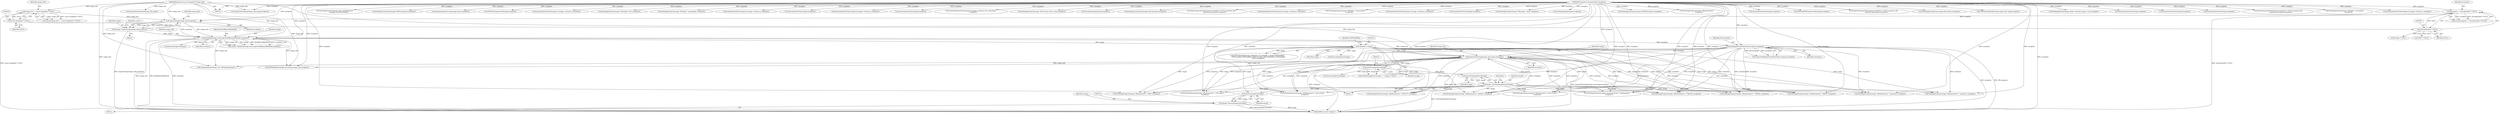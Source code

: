 digraph "0_ImageMagick_6e48aa92ff4e6e95424300ecd52a9ea453c19c60@pointer" {
"1000306" [label="(Call,DestroyImageList(image))"];
"1000232" [label="(Call,(thandle_t) image)"];
"1000202" [label="(Call,OpenBlob(image_info,image,ReadBinaryBlobMode,exception))"];
"1000197" [label="(Call,AcquireImage(image_info,exception))"];
"1000157" [label="(Call,image_info != (const ImageInfo *) NULL)"];
"1000117" [label="(MethodParameterIn,const ImageInfo *image_info)"];
"1000159" [label="(Call,(const ImageInfo *) NULL)"];
"1000184" [label="(Call,exception != (ExceptionInfo *) NULL)"];
"1000118" [label="(MethodParameterIn,ExceptionInfo *exception)"];
"1000186" [label="(Call,(ExceptionInfo *) NULL)"];
"1000195" [label="(Call,image=AcquireImage(image_info,exception))"];
"1000334" [label="(Call,image=SyncNextImageInList(image))"];
"1000336" [label="(Call,SyncNextImageInList(image))"];
"1000318" [label="(Call,GetNextImageInList(image))"];
"1000312" [label="(Call,AcquireNextImage(image_info,image,exception))"];
"1000222" [label="(Call,SetMagickThreadValue(tiff_exception,exception))"];
"1000304" [label="(Call,image=DestroyImageList(image))"];
"1000227" [label="(Call,TIFFClientOpen(image->filename,\"rb\",(thandle_t) image,TIFFReadBlob,\n    TIFFWriteBlob,TIFFSeekBlob,TIFFCloseBlob,TIFFGetBlobSize,TIFFMapBlob,\n    TIFFUnmapBlob))"];
"1000204" [label="(Identifier,image)"];
"1000224" [label="(Identifier,exception)"];
"1000544" [label="(Call,SetImageProperty(image,\"tiff:photometric\",\"separated\",exception))"];
"1000727" [label="(Call,SetImageColorspace(image,CMYKColorspace,exception))"];
"1000118" [label="(MethodParameterIn,ExceptionInfo *exception)"];
"1000203" [label="(Identifier,image_info)"];
"1000623" [label="(Call,GetImageProperty(image,\"tiff:photometric\",\n          exception))"];
"1002126" [label="(Call,SyncAuthenticPixels(image,exception))"];
"1000760" [label="(Call,TIFFGetEXIFProperties(tiff,image,exception))"];
"1002115" [label="(Call,ImportQuantumPixels(image,(CacheView *) NULL,quantum_info,\n            quantum_type,pixels,exception))"];
"1002746" [label="(Call,SetImageStorageClass(image,DirectClass,exception))"];
"1000484" [label="(Call,SetImageProperty(image,\"tiff:photometric\",\"palette\",exception))"];
"1000335" [label="(Identifier,image)"];
"1000183" [label="(Call,assert(exception != (ExceptionInfo *) NULL))"];
"1000739" [label="(Call,TIFFGetProfiles(tiff,image,image_info->ping,exception))"];
"1000201" [label="(Identifier,status)"];
"1001407" [label="(Call,SetImageExtent(image,image->columns,image->rows,exception))"];
"1000301" [label="(Block,)"];
"1002500" [label="(Call,SyncAuthenticPixels(image,exception))"];
"1003457" [label="(Call,TIFFReadPhotoshopLayers(image,image_info,exception))"];
"1000312" [label="(Call,AcquireNextImage(image_info,image,exception))"];
"1000188" [label="(Identifier,NULL)"];
"1000222" [label="(Call,SetMagickThreadValue(tiff_exception,exception))"];
"1000185" [label="(Identifier,exception)"];
"1000199" [label="(Identifier,exception)"];
"1000752" [label="(Call,GetImageOption(image_info,\"tiff:exif-properties\"))"];
"1000336" [label="(Call,SyncNextImageInList(image))"];
"1000564" [label="(Call,SetImageProperty(image,\"tiff:photometric\",\"unknown\",exception))"];
"1000524" [label="(Call,SetImageProperty(image,\"tiff:photometric\",\"LOGLUV\",exception))"];
"1001925" [label="(Call,SyncAuthenticPixels(image,exception))"];
"1000286" [label="(Identifier,i)"];
"1002685" [label="(Call,SyncAuthenticPixels(image,exception))"];
"1000119" [label="(Block,)"];
"1000159" [label="(Call,(const ImageInfo *) NULL)"];
"1000198" [label="(Identifier,image_info)"];
"1000217" [label="(Call,(Image *) NULL)"];
"1000157" [label="(Call,image_info != (const ImageInfo *) NULL)"];
"1000554" [label="(Call,SetImageProperty(image,\"tiff:photometric\",\"YCBCR\",exception))"];
"1003410" [label="(Call,AcquireNextImage(image_info,image,exception))"];
"1000117" [label="(MethodParameterIn,const ImageInfo *image_info)"];
"1001914" [label="(Call,ImportQuantumPixels(image,(CacheView *) NULL,quantum_info,\n            quantum_type,pixels,exception))"];
"1000235" [label="(Identifier,TIFFReadBlob)"];
"1000306" [label="(Call,DestroyImageList(image))"];
"1000245" [label="(Call,(TIFF *) NULL)"];
"1001575" [label="(Call,SetImageProperty(image,\"tiff:alpha\",\"associated\",\n                  exception))"];
"1000287" [label="(Block,)"];
"1000232" [label="(Call,(thandle_t) image)"];
"1000334" [label="(Call,image=SyncNextImageInList(image))"];
"1003487" [label="(MethodReturn,static Image *)"];
"1003202" [label="(Call,QueueAuthenticPixels(image,0,y,image->columns,1,exception))"];
"1000305" [label="(Identifier,image)"];
"1000474" [label="(Call,SetImageProperty(image,\"tiff:photometric\",\"min-is-white\",\n          exception))"];
"1000161" [label="(Identifier,NULL)"];
"1001092" [label="(Call,SetImageProperty(image,\"jpeg:sampling-factor\",\n                 sampling_factor,exception))"];
"1000452" [label="(Call,SetImageProperty(image,\"quantum:format\",\"floating-point\",\n        exception))"];
"1000719" [label="(Call,SetImageColorspace(image,GRAYColorspace,exception))"];
"1001425" [label="(Call,AcquireQuantumInfo(image_info,image))"];
"1000200" [label="(Call,status=OpenBlob(image_info,image,ReadBinaryBlobMode,exception))"];
"1000186" [label="(Call,(ExceptionInfo *) NULL)"];
"1000184" [label="(Call,exception != (ExceptionInfo *) NULL)"];
"1000195" [label="(Call,image=AcquireImage(image_info,exception))"];
"1000314" [label="(Identifier,image)"];
"1001176" [label="(Call,AcquireImageColormap(image,colors,exception))"];
"1000534" [label="(Call,SetImageProperty(image,\"tiff:photometric\",\"MASK\",exception))"];
"1000746" [label="(Call,TIFFGetProperties(tiff,image,exception))"];
"1000337" [label="(Identifier,image)"];
"1002379" [label="(Call,QueueAuthenticPixels(image,0,y,image->columns,1,exception))"];
"1000315" [label="(Identifier,exception)"];
"1000234" [label="(Identifier,image)"];
"1000197" [label="(Call,AcquireImage(image_info,exception))"];
"1000687" [label="(Call,SetImageProperty(image,\"tiff:endian\",\"lsb\",exception))"];
"1000318" [label="(Call,GetNextImageInList(image))"];
"1001524" [label="(Call,SetImageProperty(image,\"tiff:alpha\",\"unspecified\",exception))"];
"1002207" [label="(Call,GetAuthenticPixels(image,0,y,image->columns,1,exception))"];
"1000494" [label="(Call,SetImageProperty(image,\"tiff:photometric\",\"RGB\",exception))"];
"1000158" [label="(Identifier,image_info)"];
"1000196" [label="(Identifier,image)"];
"1002304" [label="(Call,SyncAuthenticPixels(image,exception))"];
"1000223" [label="(Identifier,tiff_exception)"];
"1000304" [label="(Call,image=DestroyImageList(image))"];
"1002097" [label="(Call,QueueAuthenticPixels(image,0,y,image->columns,1,exception))"];
"1003292" [label="(Call,SyncAuthenticPixels(image,exception))"];
"1002837" [label="(Call,QueueAuthenticPixels(image,0,y,image->columns,rows_remaining,\n            exception))"];
"1000464" [label="(Call,SetImageProperty(image,\"tiff:photometric\",\"min-is-black\",\n          exception))"];
"1000156" [label="(Call,assert(image_info != (const ImageInfo *) NULL))"];
"1001621" [label="(Call,SetImageProperty(image,\"tiff:rows-per-strip\",value,exception))"];
"1000220" [label="(Call,(void) SetMagickThreadValue(tiff_exception,exception))"];
"1000313" [label="(Identifier,image_info)"];
"1003345" [label="(Call,DecodeLabImage(image,exception))"];
"1000514" [label="(Call,SetImageProperty(image,\"tiff:photometric\",\"CIE Log2(L)\",\n          exception))"];
"1000251" [label="(Call,DestroyImageList(image))"];
"1000214" [label="(Call,DestroyImageList(image))"];
"1000205" [label="(Identifier,ReadBinaryBlobMode)"];
"1000735" [label="(Call,SetImageColorspace(image,LabColorspace,exception))"];
"1002293" [label="(Call,ImportQuantumPixels(image,(CacheView *) NULL,quantum_info,\n              quantum_type,pixels,exception))"];
"1000328" [label="(Call,DestroyImageList(image))"];
"1002560" [label="(Call,QueueAuthenticPixels(image,0,y,image->columns,1,exception))"];
"1000206" [label="(Identifier,exception)"];
"1001589" [label="(Call,SetImageProperty(image,\"tiff:alpha\",\"unassociated\",\n                  exception))"];
"1000319" [label="(Identifier,image)"];
"1001896" [label="(Call,QueueAuthenticPixels(image,0,y,image->columns,1,exception))"];
"1003059" [label="(Call,SyncAuthenticPixels(image,exception))"];
"1000504" [label="(Call,SetImageProperty(image,\"tiff:photometric\",\"CIELAB\",exception))"];
"1000701" [label="(Call,SetImageProperty(image,\"tiff:endian\",\"msb\",exception))"];
"1001373" [label="(Call,GetImageDepth(image,exception))"];
"1000317" [label="(Call,GetNextImageInList(image) == (Image *) NULL)"];
"1000307" [label="(Identifier,image)"];
"1000202" [label="(Call,OpenBlob(image_info,image,ReadBinaryBlobMode,exception))"];
"1000306" -> "1000304"  [label="AST: "];
"1000306" -> "1000307"  [label="CFG: "];
"1000307" -> "1000306"  [label="AST: "];
"1000304" -> "1000306"  [label="CFG: "];
"1000306" -> "1000304"  [label="DDG: image"];
"1000232" -> "1000306"  [label="DDG: image"];
"1000334" -> "1000306"  [label="DDG: image"];
"1000232" -> "1000227"  [label="AST: "];
"1000232" -> "1000234"  [label="CFG: "];
"1000233" -> "1000232"  [label="AST: "];
"1000234" -> "1000232"  [label="AST: "];
"1000235" -> "1000232"  [label="CFG: "];
"1000232" -> "1000227"  [label="DDG: image"];
"1000202" -> "1000232"  [label="DDG: image"];
"1000232" -> "1000251"  [label="DDG: image"];
"1000232" -> "1000312"  [label="DDG: image"];
"1000232" -> "1000452"  [label="DDG: image"];
"1000232" -> "1000464"  [label="DDG: image"];
"1000232" -> "1000474"  [label="DDG: image"];
"1000232" -> "1000484"  [label="DDG: image"];
"1000232" -> "1000494"  [label="DDG: image"];
"1000232" -> "1000504"  [label="DDG: image"];
"1000232" -> "1000514"  [label="DDG: image"];
"1000232" -> "1000524"  [label="DDG: image"];
"1000232" -> "1000534"  [label="DDG: image"];
"1000232" -> "1000544"  [label="DDG: image"];
"1000232" -> "1000554"  [label="DDG: image"];
"1000232" -> "1000564"  [label="DDG: image"];
"1000202" -> "1000200"  [label="AST: "];
"1000202" -> "1000206"  [label="CFG: "];
"1000203" -> "1000202"  [label="AST: "];
"1000204" -> "1000202"  [label="AST: "];
"1000205" -> "1000202"  [label="AST: "];
"1000206" -> "1000202"  [label="AST: "];
"1000200" -> "1000202"  [label="CFG: "];
"1000202" -> "1003487"  [label="DDG: exception"];
"1000202" -> "1003487"  [label="DDG: image_info"];
"1000202" -> "1003487"  [label="DDG: ReadBinaryBlobMode"];
"1000202" -> "1000200"  [label="DDG: image_info"];
"1000202" -> "1000200"  [label="DDG: image"];
"1000202" -> "1000200"  [label="DDG: ReadBinaryBlobMode"];
"1000202" -> "1000200"  [label="DDG: exception"];
"1000197" -> "1000202"  [label="DDG: image_info"];
"1000197" -> "1000202"  [label="DDG: exception"];
"1000117" -> "1000202"  [label="DDG: image_info"];
"1000195" -> "1000202"  [label="DDG: image"];
"1000118" -> "1000202"  [label="DDG: exception"];
"1000202" -> "1000214"  [label="DDG: image"];
"1000202" -> "1000222"  [label="DDG: exception"];
"1000202" -> "1000312"  [label="DDG: image_info"];
"1000202" -> "1000752"  [label="DDG: image_info"];
"1000202" -> "1003457"  [label="DDG: image_info"];
"1000197" -> "1000195"  [label="AST: "];
"1000197" -> "1000199"  [label="CFG: "];
"1000198" -> "1000197"  [label="AST: "];
"1000199" -> "1000197"  [label="AST: "];
"1000195" -> "1000197"  [label="CFG: "];
"1000197" -> "1000195"  [label="DDG: image_info"];
"1000197" -> "1000195"  [label="DDG: exception"];
"1000157" -> "1000197"  [label="DDG: image_info"];
"1000117" -> "1000197"  [label="DDG: image_info"];
"1000184" -> "1000197"  [label="DDG: exception"];
"1000118" -> "1000197"  [label="DDG: exception"];
"1000157" -> "1000156"  [label="AST: "];
"1000157" -> "1000159"  [label="CFG: "];
"1000158" -> "1000157"  [label="AST: "];
"1000159" -> "1000157"  [label="AST: "];
"1000156" -> "1000157"  [label="CFG: "];
"1000157" -> "1003487"  [label="DDG: (const ImageInfo *) NULL"];
"1000157" -> "1000156"  [label="DDG: image_info"];
"1000157" -> "1000156"  [label="DDG: (const ImageInfo *) NULL"];
"1000117" -> "1000157"  [label="DDG: image_info"];
"1000159" -> "1000157"  [label="DDG: NULL"];
"1000117" -> "1000116"  [label="AST: "];
"1000117" -> "1003487"  [label="DDG: image_info"];
"1000117" -> "1000312"  [label="DDG: image_info"];
"1000117" -> "1000752"  [label="DDG: image_info"];
"1000117" -> "1001425"  [label="DDG: image_info"];
"1000117" -> "1003410"  [label="DDG: image_info"];
"1000117" -> "1003457"  [label="DDG: image_info"];
"1000159" -> "1000161"  [label="CFG: "];
"1000160" -> "1000159"  [label="AST: "];
"1000161" -> "1000159"  [label="AST: "];
"1000159" -> "1000186"  [label="DDG: NULL"];
"1000184" -> "1000183"  [label="AST: "];
"1000184" -> "1000186"  [label="CFG: "];
"1000185" -> "1000184"  [label="AST: "];
"1000186" -> "1000184"  [label="AST: "];
"1000183" -> "1000184"  [label="CFG: "];
"1000184" -> "1003487"  [label="DDG: (ExceptionInfo *) NULL"];
"1000184" -> "1000183"  [label="DDG: exception"];
"1000184" -> "1000183"  [label="DDG: (ExceptionInfo *) NULL"];
"1000118" -> "1000184"  [label="DDG: exception"];
"1000186" -> "1000184"  [label="DDG: NULL"];
"1000118" -> "1000116"  [label="AST: "];
"1000118" -> "1003487"  [label="DDG: exception"];
"1000118" -> "1000222"  [label="DDG: exception"];
"1000118" -> "1000312"  [label="DDG: exception"];
"1000118" -> "1000452"  [label="DDG: exception"];
"1000118" -> "1000464"  [label="DDG: exception"];
"1000118" -> "1000474"  [label="DDG: exception"];
"1000118" -> "1000484"  [label="DDG: exception"];
"1000118" -> "1000494"  [label="DDG: exception"];
"1000118" -> "1000504"  [label="DDG: exception"];
"1000118" -> "1000514"  [label="DDG: exception"];
"1000118" -> "1000524"  [label="DDG: exception"];
"1000118" -> "1000534"  [label="DDG: exception"];
"1000118" -> "1000544"  [label="DDG: exception"];
"1000118" -> "1000554"  [label="DDG: exception"];
"1000118" -> "1000564"  [label="DDG: exception"];
"1000118" -> "1000623"  [label="DDG: exception"];
"1000118" -> "1000687"  [label="DDG: exception"];
"1000118" -> "1000701"  [label="DDG: exception"];
"1000118" -> "1000719"  [label="DDG: exception"];
"1000118" -> "1000727"  [label="DDG: exception"];
"1000118" -> "1000735"  [label="DDG: exception"];
"1000118" -> "1000739"  [label="DDG: exception"];
"1000118" -> "1000746"  [label="DDG: exception"];
"1000118" -> "1000760"  [label="DDG: exception"];
"1000118" -> "1001092"  [label="DDG: exception"];
"1000118" -> "1001176"  [label="DDG: exception"];
"1000118" -> "1001373"  [label="DDG: exception"];
"1000118" -> "1001407"  [label="DDG: exception"];
"1000118" -> "1001524"  [label="DDG: exception"];
"1000118" -> "1001575"  [label="DDG: exception"];
"1000118" -> "1001589"  [label="DDG: exception"];
"1000118" -> "1001621"  [label="DDG: exception"];
"1000118" -> "1001896"  [label="DDG: exception"];
"1000118" -> "1001914"  [label="DDG: exception"];
"1000118" -> "1001925"  [label="DDG: exception"];
"1000118" -> "1002097"  [label="DDG: exception"];
"1000118" -> "1002115"  [label="DDG: exception"];
"1000118" -> "1002126"  [label="DDG: exception"];
"1000118" -> "1002207"  [label="DDG: exception"];
"1000118" -> "1002293"  [label="DDG: exception"];
"1000118" -> "1002304"  [label="DDG: exception"];
"1000118" -> "1002379"  [label="DDG: exception"];
"1000118" -> "1002500"  [label="DDG: exception"];
"1000118" -> "1002560"  [label="DDG: exception"];
"1000118" -> "1002685"  [label="DDG: exception"];
"1000118" -> "1002746"  [label="DDG: exception"];
"1000118" -> "1002837"  [label="DDG: exception"];
"1000118" -> "1003059"  [label="DDG: exception"];
"1000118" -> "1003202"  [label="DDG: exception"];
"1000118" -> "1003292"  [label="DDG: exception"];
"1000118" -> "1003345"  [label="DDG: exception"];
"1000118" -> "1003410"  [label="DDG: exception"];
"1000118" -> "1003457"  [label="DDG: exception"];
"1000186" -> "1000188"  [label="CFG: "];
"1000187" -> "1000186"  [label="AST: "];
"1000188" -> "1000186"  [label="AST: "];
"1000186" -> "1000217"  [label="DDG: NULL"];
"1000186" -> "1000245"  [label="DDG: NULL"];
"1000195" -> "1000119"  [label="AST: "];
"1000196" -> "1000195"  [label="AST: "];
"1000201" -> "1000195"  [label="CFG: "];
"1000195" -> "1003487"  [label="DDG: AcquireImage(image_info,exception)"];
"1000334" -> "1000287"  [label="AST: "];
"1000334" -> "1000336"  [label="CFG: "];
"1000335" -> "1000334"  [label="AST: "];
"1000336" -> "1000334"  [label="AST: "];
"1000286" -> "1000334"  [label="CFG: "];
"1000334" -> "1003487"  [label="DDG: SyncNextImageInList(image)"];
"1000334" -> "1000312"  [label="DDG: image"];
"1000336" -> "1000334"  [label="DDG: image"];
"1000334" -> "1000452"  [label="DDG: image"];
"1000334" -> "1000464"  [label="DDG: image"];
"1000334" -> "1000474"  [label="DDG: image"];
"1000334" -> "1000484"  [label="DDG: image"];
"1000334" -> "1000494"  [label="DDG: image"];
"1000334" -> "1000504"  [label="DDG: image"];
"1000334" -> "1000514"  [label="DDG: image"];
"1000334" -> "1000524"  [label="DDG: image"];
"1000334" -> "1000534"  [label="DDG: image"];
"1000334" -> "1000544"  [label="DDG: image"];
"1000334" -> "1000554"  [label="DDG: image"];
"1000334" -> "1000564"  [label="DDG: image"];
"1000336" -> "1000337"  [label="CFG: "];
"1000337" -> "1000336"  [label="AST: "];
"1000318" -> "1000336"  [label="DDG: image"];
"1000318" -> "1000317"  [label="AST: "];
"1000318" -> "1000319"  [label="CFG: "];
"1000319" -> "1000318"  [label="AST: "];
"1000321" -> "1000318"  [label="CFG: "];
"1000318" -> "1000317"  [label="DDG: image"];
"1000312" -> "1000318"  [label="DDG: image"];
"1000318" -> "1000328"  [label="DDG: image"];
"1000312" -> "1000287"  [label="AST: "];
"1000312" -> "1000315"  [label="CFG: "];
"1000313" -> "1000312"  [label="AST: "];
"1000314" -> "1000312"  [label="AST: "];
"1000315" -> "1000312"  [label="AST: "];
"1000319" -> "1000312"  [label="CFG: "];
"1000312" -> "1003487"  [label="DDG: AcquireNextImage(image_info,image,exception)"];
"1000312" -> "1003487"  [label="DDG: exception"];
"1000312" -> "1003487"  [label="DDG: image_info"];
"1000222" -> "1000312"  [label="DDG: exception"];
"1000312" -> "1000452"  [label="DDG: exception"];
"1000312" -> "1000464"  [label="DDG: exception"];
"1000312" -> "1000474"  [label="DDG: exception"];
"1000312" -> "1000484"  [label="DDG: exception"];
"1000312" -> "1000494"  [label="DDG: exception"];
"1000312" -> "1000504"  [label="DDG: exception"];
"1000312" -> "1000514"  [label="DDG: exception"];
"1000312" -> "1000524"  [label="DDG: exception"];
"1000312" -> "1000534"  [label="DDG: exception"];
"1000312" -> "1000544"  [label="DDG: exception"];
"1000312" -> "1000554"  [label="DDG: exception"];
"1000312" -> "1000564"  [label="DDG: exception"];
"1000312" -> "1000752"  [label="DDG: image_info"];
"1000312" -> "1003457"  [label="DDG: image_info"];
"1000222" -> "1000220"  [label="AST: "];
"1000222" -> "1000224"  [label="CFG: "];
"1000223" -> "1000222"  [label="AST: "];
"1000224" -> "1000222"  [label="AST: "];
"1000220" -> "1000222"  [label="CFG: "];
"1000222" -> "1003487"  [label="DDG: tiff_exception"];
"1000222" -> "1003487"  [label="DDG: exception"];
"1000222" -> "1000220"  [label="DDG: tiff_exception"];
"1000222" -> "1000220"  [label="DDG: exception"];
"1000222" -> "1000452"  [label="DDG: exception"];
"1000222" -> "1000464"  [label="DDG: exception"];
"1000222" -> "1000474"  [label="DDG: exception"];
"1000222" -> "1000484"  [label="DDG: exception"];
"1000222" -> "1000494"  [label="DDG: exception"];
"1000222" -> "1000504"  [label="DDG: exception"];
"1000222" -> "1000514"  [label="DDG: exception"];
"1000222" -> "1000524"  [label="DDG: exception"];
"1000222" -> "1000534"  [label="DDG: exception"];
"1000222" -> "1000544"  [label="DDG: exception"];
"1000222" -> "1000554"  [label="DDG: exception"];
"1000222" -> "1000564"  [label="DDG: exception"];
"1000304" -> "1000301"  [label="AST: "];
"1000305" -> "1000304"  [label="AST: "];
"1000310" -> "1000304"  [label="CFG: "];
"1000304" -> "1003487"  [label="DDG: image"];
"1000304" -> "1003487"  [label="DDG: DestroyImageList(image)"];
}
